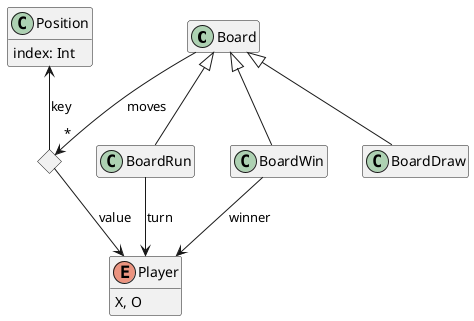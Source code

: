 @startuml
'https://plantuml.com/class-diagram

hide empty members

class Board
enum Player {
  X, O
}
class Position {
    index: Int
}
Board <|-- BoardRun
Board <|-- BoardWin
Board <|-- BoardDraw

<> Move
Board --> "*" Move : moves
Move -up-> Position : key
Move -> Player : value

BoardWin --> Player : winner
BoardRun --> Player : turn


@enduml